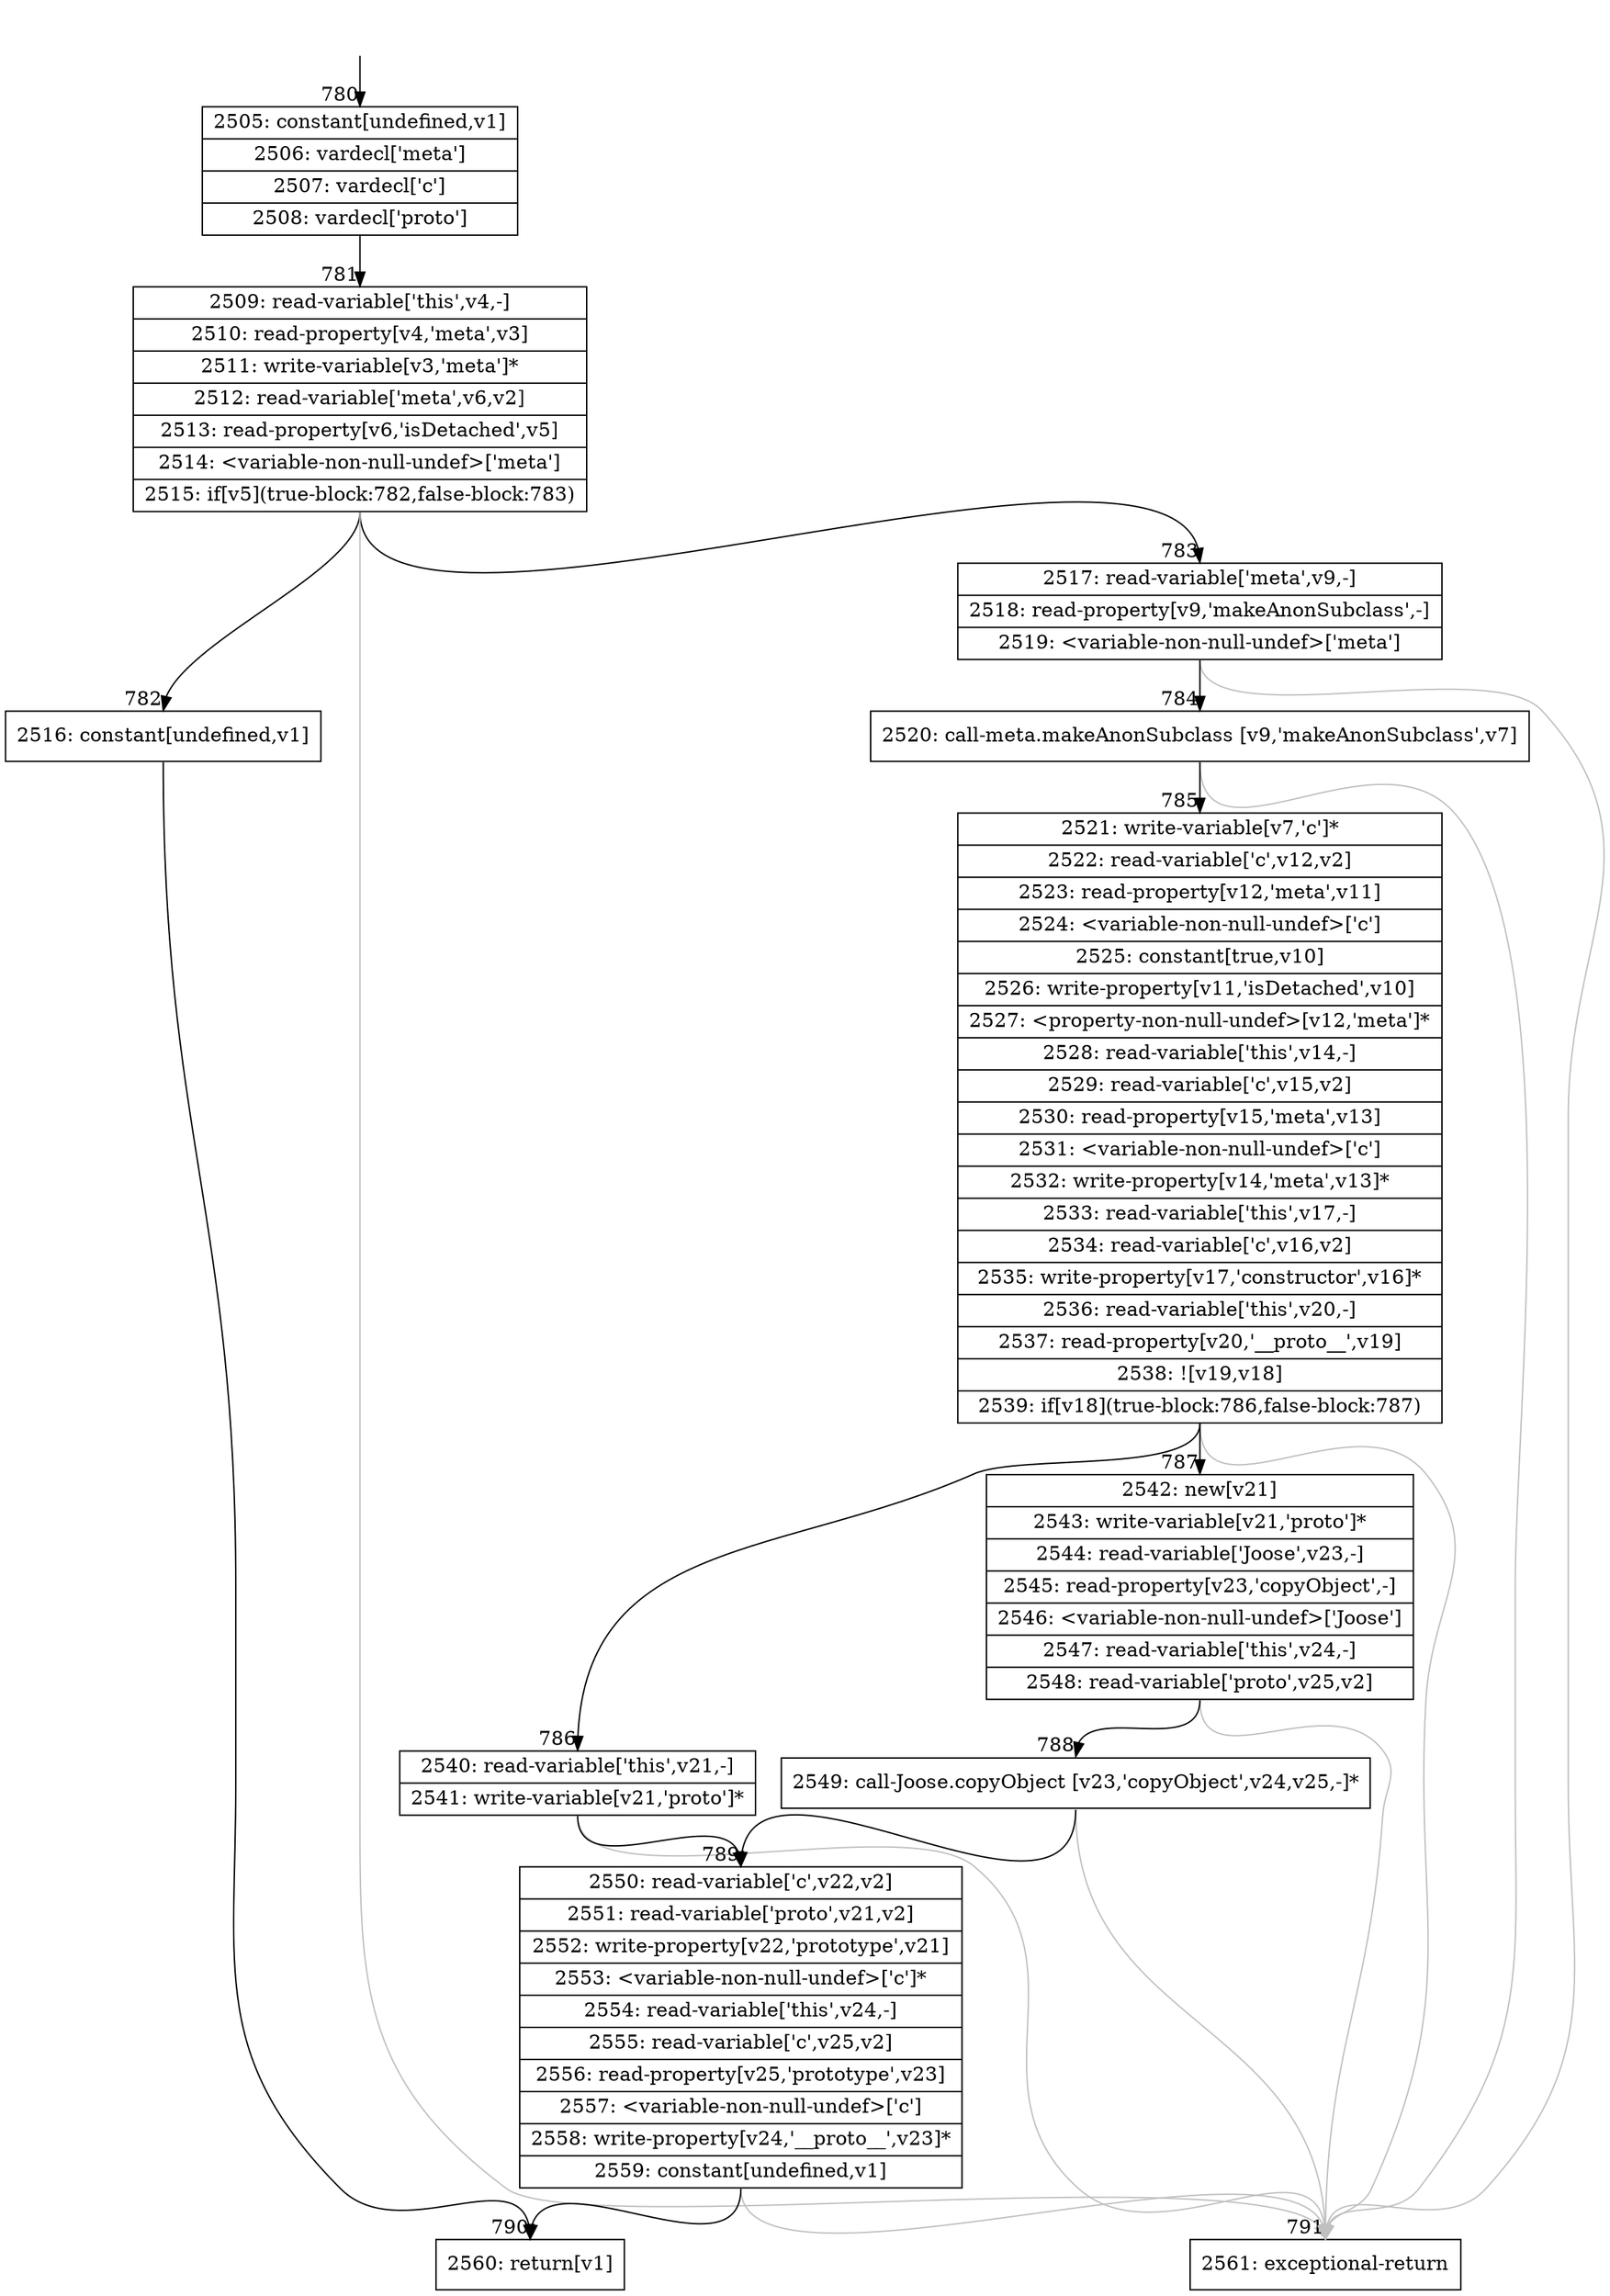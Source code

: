 digraph {
rankdir="TD"
BB_entry87[shape=none,label=""];
BB_entry87 -> BB780 [tailport=s, headport=n, headlabel="    780"]
BB780 [shape=record label="{2505: constant[undefined,v1]|2506: vardecl['meta']|2507: vardecl['c']|2508: vardecl['proto']}" ] 
BB780 -> BB781 [tailport=s, headport=n, headlabel="      781"]
BB781 [shape=record label="{2509: read-variable['this',v4,-]|2510: read-property[v4,'meta',v3]|2511: write-variable[v3,'meta']*|2512: read-variable['meta',v6,v2]|2513: read-property[v6,'isDetached',v5]|2514: \<variable-non-null-undef\>['meta']|2515: if[v5](true-block:782,false-block:783)}" ] 
BB781 -> BB782 [tailport=s, headport=n, headlabel="      782"]
BB781 -> BB783 [tailport=s, headport=n, headlabel="      783"]
BB781 -> BB791 [tailport=s, headport=n, color=gray, headlabel="      791"]
BB782 [shape=record label="{2516: constant[undefined,v1]}" ] 
BB782 -> BB790 [tailport=s, headport=n, headlabel="      790"]
BB783 [shape=record label="{2517: read-variable['meta',v9,-]|2518: read-property[v9,'makeAnonSubclass',-]|2519: \<variable-non-null-undef\>['meta']}" ] 
BB783 -> BB784 [tailport=s, headport=n, headlabel="      784"]
BB783 -> BB791 [tailport=s, headport=n, color=gray]
BB784 [shape=record label="{2520: call-meta.makeAnonSubclass [v9,'makeAnonSubclass',v7]}" ] 
BB784 -> BB785 [tailport=s, headport=n, headlabel="      785"]
BB784 -> BB791 [tailport=s, headport=n, color=gray]
BB785 [shape=record label="{2521: write-variable[v7,'c']*|2522: read-variable['c',v12,v2]|2523: read-property[v12,'meta',v11]|2524: \<variable-non-null-undef\>['c']|2525: constant[true,v10]|2526: write-property[v11,'isDetached',v10]|2527: \<property-non-null-undef\>[v12,'meta']*|2528: read-variable['this',v14,-]|2529: read-variable['c',v15,v2]|2530: read-property[v15,'meta',v13]|2531: \<variable-non-null-undef\>['c']|2532: write-property[v14,'meta',v13]*|2533: read-variable['this',v17,-]|2534: read-variable['c',v16,v2]|2535: write-property[v17,'constructor',v16]*|2536: read-variable['this',v20,-]|2537: read-property[v20,'__proto__',v19]|2538: ![v19,v18]|2539: if[v18](true-block:786,false-block:787)}" ] 
BB785 -> BB786 [tailport=s, headport=n, headlabel="      786"]
BB785 -> BB787 [tailport=s, headport=n, headlabel="      787"]
BB785 -> BB791 [tailport=s, headport=n, color=gray]
BB786 [shape=record label="{2540: read-variable['this',v21,-]|2541: write-variable[v21,'proto']*}" ] 
BB786 -> BB789 [tailport=s, headport=n, headlabel="      789"]
BB786 -> BB791 [tailport=s, headport=n, color=gray]
BB787 [shape=record label="{2542: new[v21]|2543: write-variable[v21,'proto']*|2544: read-variable['Joose',v23,-]|2545: read-property[v23,'copyObject',-]|2546: \<variable-non-null-undef\>['Joose']|2547: read-variable['this',v24,-]|2548: read-variable['proto',v25,v2]}" ] 
BB787 -> BB788 [tailport=s, headport=n, headlabel="      788"]
BB787 -> BB791 [tailport=s, headport=n, color=gray]
BB788 [shape=record label="{2549: call-Joose.copyObject [v23,'copyObject',v24,v25,-]*}" ] 
BB788 -> BB789 [tailport=s, headport=n]
BB788 -> BB791 [tailport=s, headport=n, color=gray]
BB789 [shape=record label="{2550: read-variable['c',v22,v2]|2551: read-variable['proto',v21,v2]|2552: write-property[v22,'prototype',v21]|2553: \<variable-non-null-undef\>['c']*|2554: read-variable['this',v24,-]|2555: read-variable['c',v25,v2]|2556: read-property[v25,'prototype',v23]|2557: \<variable-non-null-undef\>['c']|2558: write-property[v24,'__proto__',v23]*|2559: constant[undefined,v1]}" ] 
BB789 -> BB790 [tailport=s, headport=n]
BB789 -> BB791 [tailport=s, headport=n, color=gray]
BB790 [shape=record label="{2560: return[v1]}" ] 
BB791 [shape=record label="{2561: exceptional-return}" ] 
//#$~ 830
}
